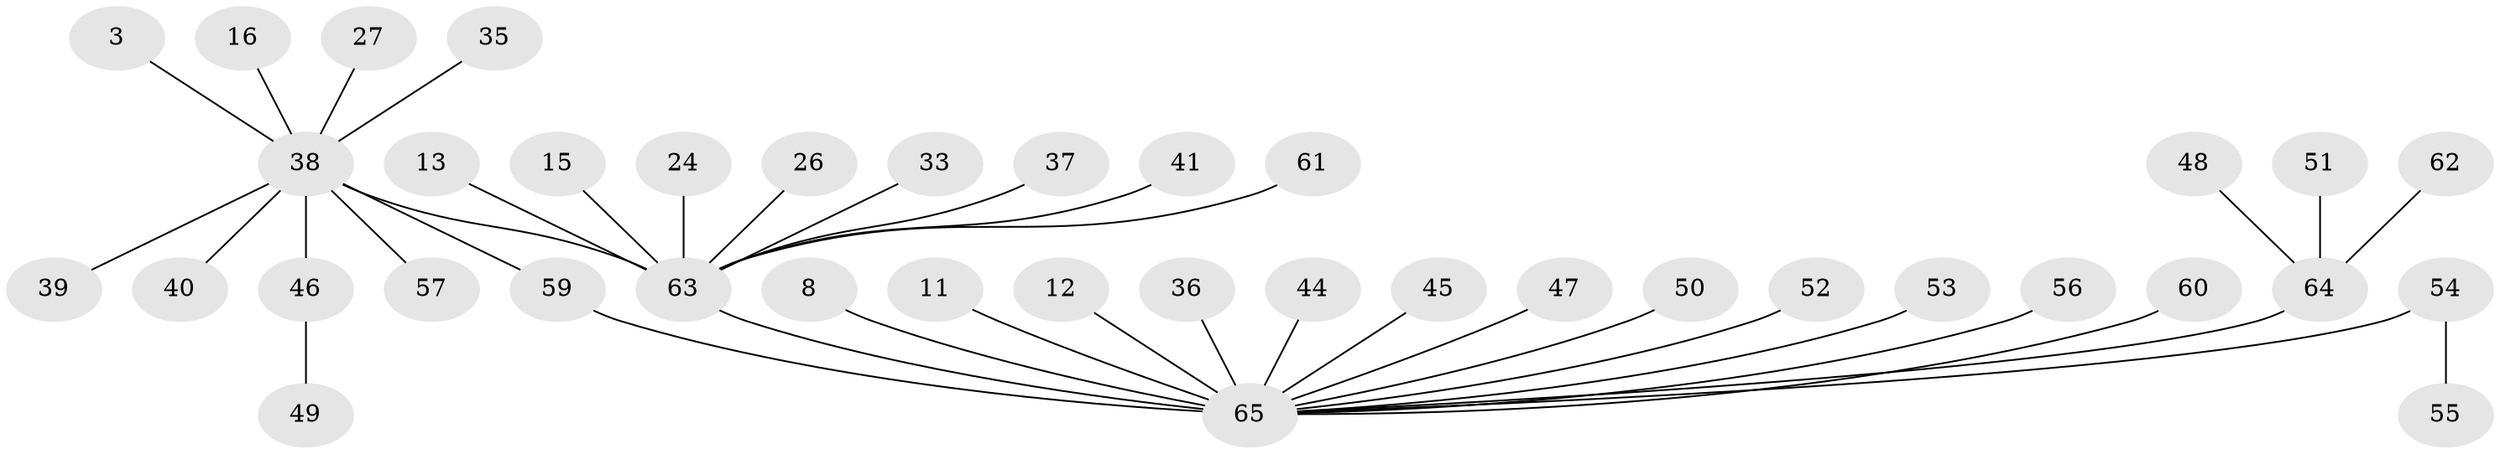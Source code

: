 // original degree distribution, {10: 0.015384615384615385, 6: 0.015384615384615385, 1: 0.6153846153846154, 17: 0.015384615384615385, 12: 0.015384615384615385, 4: 0.03076923076923077, 3: 0.03076923076923077, 7: 0.03076923076923077, 2: 0.2153846153846154, 5: 0.015384615384615385}
// Generated by graph-tools (version 1.1) at 2025/50/03/04/25 21:50:03]
// undirected, 39 vertices, 39 edges
graph export_dot {
graph [start="1"]
  node [color=gray90,style=filled];
  3;
  8;
  11;
  12;
  13;
  15;
  16;
  24;
  26;
  27;
  33;
  35 [super="+19"];
  36;
  37;
  38 [super="+1"];
  39 [super="+18"];
  40;
  41;
  44 [super="+29"];
  45 [super="+28+30"];
  46;
  47;
  48;
  49;
  50 [super="+31"];
  51;
  52;
  53;
  54;
  55;
  56;
  57 [super="+23+25"];
  59 [super="+58+34"];
  60;
  61;
  62;
  63 [super="+43+21"];
  64 [super="+42"];
  65 [super="+9+4"];
  3 -- 38;
  8 -- 65;
  11 -- 65;
  12 -- 65;
  13 -- 63;
  15 -- 63;
  16 -- 38;
  24 -- 63;
  26 -- 63;
  27 -- 38;
  33 -- 63;
  35 -- 38;
  36 -- 65;
  37 -- 63;
  38 -- 40;
  38 -- 46;
  38 -- 57;
  38 -- 59;
  38 -- 39;
  38 -- 63 [weight=2];
  41 -- 63;
  44 -- 65;
  45 -- 65;
  46 -- 49;
  47 -- 65;
  48 -- 64;
  50 -- 65;
  51 -- 64;
  52 -- 65;
  53 -- 65;
  54 -- 55;
  54 -- 65;
  56 -- 65;
  59 -- 65 [weight=2];
  60 -- 65;
  61 -- 63;
  62 -- 64;
  63 -- 65 [weight=4];
  64 -- 65;
}

